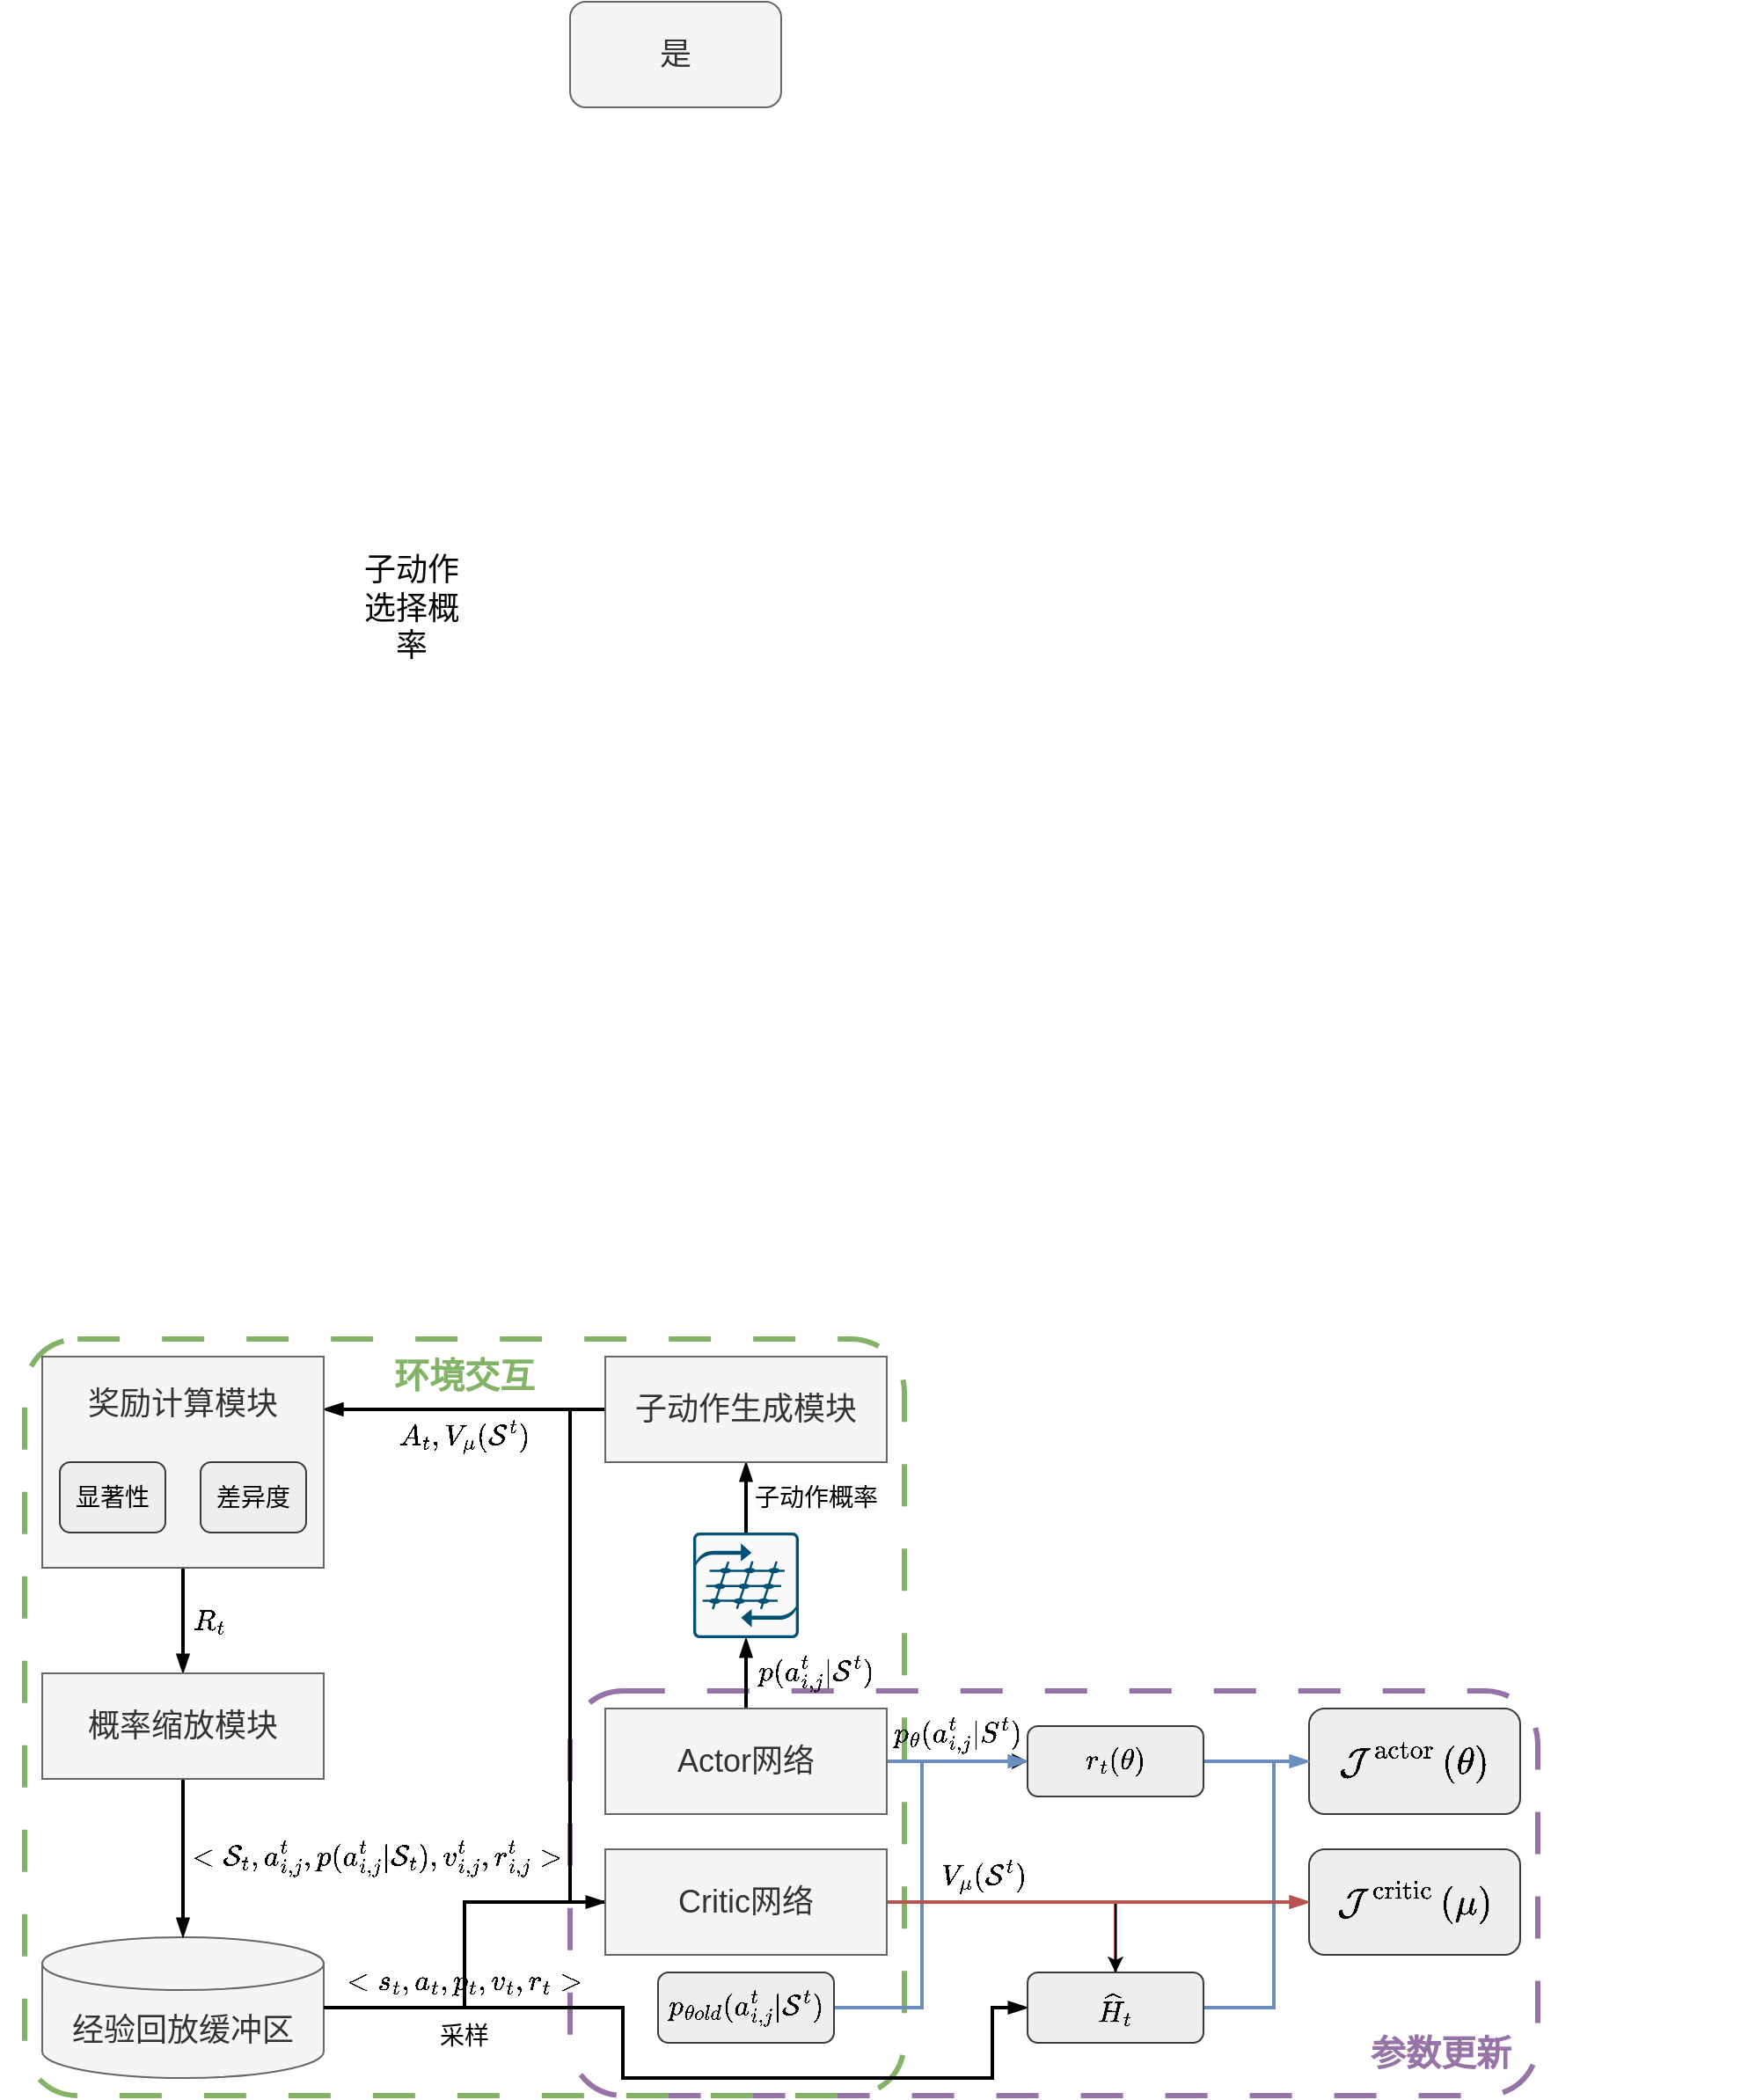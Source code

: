 <mxfile version="26.0.11">
  <diagram name="第 1 页" id="VzLskC3Nck2XnkHbNkGs">
    <mxGraphModel dx="1265" dy="964" grid="1" gridSize="10" guides="1" tooltips="1" connect="1" arrows="1" fold="1" page="1" pageScale="1" pageWidth="1169" pageHeight="827" math="1" shadow="0">
      <root>
        <mxCell id="0" />
        <mxCell id="1" parent="0" />
        <mxCell id="XG7Jk1dSR3eQzrkepQb0-47" value="" style="rounded=1;whiteSpace=wrap;html=1;strokeWidth=3;dashed=1;fillColor=none;strokeColor=#9673a6;arcSize=13;dashPattern=8 8;" vertex="1" parent="1">
          <mxGeometry x="380" y="1110" width="550" height="230" as="geometry" />
        </mxCell>
        <mxCell id="XG7Jk1dSR3eQzrkepQb0-48" value="" style="rounded=1;whiteSpace=wrap;html=1;strokeWidth=3;dashed=1;dashPattern=8 8;fillColor=none;strokeColor=#82b366;arcSize=7;" vertex="1" parent="1">
          <mxGeometry x="70" y="910" width="500" height="430" as="geometry" />
        </mxCell>
        <mxCell id="XG7Jk1dSR3eQzrkepQb0-38" style="edgeStyle=orthogonalEdgeStyle;rounded=0;orthogonalLoop=1;jettySize=auto;html=1;exitX=1;exitY=0.5;exitDx=0;exitDy=0;exitPerimeter=0;entryX=0;entryY=0.5;entryDx=0;entryDy=0;strokeWidth=2;endArrow=blockThin;endFill=1;" edge="1" parent="1" source="XG7Jk1dSR3eQzrkepQb0-1" target="XG7Jk1dSR3eQzrkepQb0-8">
          <mxGeometry relative="1" as="geometry">
            <Array as="points">
              <mxPoint x="410" y="1290" />
              <mxPoint x="410" y="1330" />
              <mxPoint x="620" y="1330" />
              <mxPoint x="620" y="1290" />
            </Array>
          </mxGeometry>
        </mxCell>
        <mxCell id="XG7Jk1dSR3eQzrkepQb0-24" value="$$p(a_{i,j}^t|\mathcal{S}^t)$$" style="text;html=1;align=center;verticalAlign=middle;whiteSpace=wrap;rounded=0;fontSize=14;" vertex="1" parent="1">
          <mxGeometry x="480" y="1080" width="80" height="40" as="geometry" />
        </mxCell>
        <mxCell id="XG7Jk1dSR3eQzrkepQb0-1" value="经验回放缓冲区" style="shape=cylinder3;whiteSpace=wrap;html=1;boundedLbl=1;backgroundOutline=1;size=15;fillColor=#f5f5f5;fontColor=#333333;strokeColor=#666666;fontSize=18;" vertex="1" parent="1">
          <mxGeometry x="80" y="1250" width="160" height="80" as="geometry" />
        </mxCell>
        <mxCell id="XG7Jk1dSR3eQzrkepQb0-31" value="" style="edgeStyle=orthogonalEdgeStyle;rounded=0;orthogonalLoop=1;jettySize=auto;html=1;strokeWidth=2;endArrow=blockThin;endFill=1;" edge="1" parent="1" source="XG7Jk1dSR3eQzrkepQb0-2" target="XG7Jk1dSR3eQzrkepQb0-4">
          <mxGeometry relative="1" as="geometry" />
        </mxCell>
        <mxCell id="XG7Jk1dSR3eQzrkepQb0-28" value="" style="edgeStyle=orthogonalEdgeStyle;rounded=0;orthogonalLoop=1;jettySize=auto;html=1;" edge="1" parent="1" source="XG7Jk1dSR3eQzrkepQb0-2" target="XG7Jk1dSR3eQzrkepQb0-9">
          <mxGeometry relative="1" as="geometry" />
        </mxCell>
        <mxCell id="XG7Jk1dSR3eQzrkepQb0-29" value="&lt;span style=&quot;color: rgb(0, 0, 0); font-family: Helvetica; font-style: normal; font-variant-ligatures: normal; font-variant-caps: normal; font-weight: 400; letter-spacing: normal; orphans: 2; text-align: center; text-indent: 0px; text-transform: none; widows: 2; word-spacing: 0px; -webkit-text-stroke-width: 0px; white-space: normal; background-color: rgb(251, 251, 251); text-decoration-thickness: initial; text-decoration-style: initial; text-decoration-color: initial; float: none; display: inline !important;&quot;&gt;子动作概率&lt;/span&gt;" style="text;html=1;align=center;verticalAlign=middle;whiteSpace=wrap;rounded=0;fontSize=14;" vertex="1" parent="1">
          <mxGeometry x="480" y="980" width="80" height="40" as="geometry" />
        </mxCell>
        <mxCell id="XG7Jk1dSR3eQzrkepQb0-43" style="edgeStyle=orthogonalEdgeStyle;rounded=0;orthogonalLoop=1;jettySize=auto;html=1;exitX=1;exitY=0.5;exitDx=0;exitDy=0;entryX=0;entryY=0.5;entryDx=0;entryDy=0;fillColor=#dae8fc;strokeColor=#6c8ebf;strokeWidth=2;endArrow=blockThin;endFill=1;" edge="1" parent="1" source="XG7Jk1dSR3eQzrkepQb0-2" target="XG7Jk1dSR3eQzrkepQb0-9">
          <mxGeometry relative="1" as="geometry">
            <Array as="points">
              <mxPoint x="570" y="1150" />
              <mxPoint x="570" y="1150" />
            </Array>
          </mxGeometry>
        </mxCell>
        <mxCell id="XG7Jk1dSR3eQzrkepQb0-22" style="edgeStyle=orthogonalEdgeStyle;rounded=0;orthogonalLoop=1;jettySize=auto;html=1;exitX=1;exitY=0.5;exitDx=0;exitDy=0;exitPerimeter=0;entryX=0;entryY=0.5;entryDx=0;entryDy=0;strokeWidth=2;endArrow=blockThin;endFill=1;" edge="1" parent="1" source="XG7Jk1dSR3eQzrkepQb0-1" target="XG7Jk1dSR3eQzrkepQb0-11">
          <mxGeometry relative="1" as="geometry">
            <mxPoint x="290" y="1380" as="targetPoint" />
          </mxGeometry>
        </mxCell>
        <mxCell id="XG7Jk1dSR3eQzrkepQb0-26" value="$$R_{t}$$" style="text;html=1;align=center;verticalAlign=middle;whiteSpace=wrap;rounded=0;fontSize=14;" vertex="1" parent="1">
          <mxGeometry x="160" y="1050" width="30" height="40" as="geometry" />
        </mxCell>
        <mxCell id="XG7Jk1dSR3eQzrkepQb0-2" value="Actor网络" style="rounded=0;whiteSpace=wrap;html=1;fillColor=#f5f5f5;fontColor=#333333;strokeColor=#666666;fontSize=18;" vertex="1" parent="1">
          <mxGeometry x="400" y="1120" width="160" height="60" as="geometry" />
        </mxCell>
        <mxCell id="XG7Jk1dSR3eQzrkepQb0-30" value="" style="edgeStyle=orthogonalEdgeStyle;rounded=0;orthogonalLoop=1;jettySize=auto;html=1;strokeWidth=2;endArrow=blockThin;endFill=1;" edge="1" parent="1" source="XG7Jk1dSR3eQzrkepQb0-4" target="XG7Jk1dSR3eQzrkepQb0-12">
          <mxGeometry relative="1" as="geometry" />
        </mxCell>
        <mxCell id="XG7Jk1dSR3eQzrkepQb0-3" value="是" style="rounded=1;whiteSpace=wrap;html=1;fillColor=#f5f5f5;strokeColor=#666666;fontColor=#333333;fontSize=18;" vertex="1" parent="1">
          <mxGeometry x="380" y="150" width="120" height="60" as="geometry" />
        </mxCell>
        <mxCell id="XG7Jk1dSR3eQzrkepQb0-33" value="$$A_t,V_\mu(\mathcal{S}^t)$$" style="text;html=1;align=center;verticalAlign=middle;whiteSpace=wrap;rounded=0;fontSize=14;" vertex="1" parent="1">
          <mxGeometry x="280" y="950" width="80" height="30" as="geometry" />
        </mxCell>
        <mxCell id="XG7Jk1dSR3eQzrkepQb0-4" value="" style="sketch=0;points=[[0.015,0.015,0],[0.985,0.015,0],[0.985,0.985,0],[0.015,0.985,0],[0.25,0,0],[0.5,0,0],[0.75,0,0],[1,0.25,0],[1,0.5,0],[1,0.75,0],[0.75,1,0],[0.5,1,0],[0.25,1,0],[0,0.75,0],[0,0.5,0],[0,0.25,0]];verticalLabelPosition=bottom;html=1;verticalAlign=top;aspect=fixed;align=center;pointerEvents=1;shape=mxgraph.cisco19.rect;prIcon=virtual_matrix_switch;fillColor=#FAFAFA;strokeColor=#005073;fontSize=18;" vertex="1" parent="1">
          <mxGeometry x="450" y="1020" width="60" height="60" as="geometry" />
        </mxCell>
        <mxCell id="XG7Jk1dSR3eQzrkepQb0-40" value="$$p_\theta(a_{i,j}^t|S^t)$$" style="text;html=1;align=center;verticalAlign=middle;whiteSpace=wrap;rounded=0;fontSize=14;" vertex="1" parent="1">
          <mxGeometry x="560" y="1120" width="80" height="30" as="geometry" />
        </mxCell>
        <mxCell id="XG7Jk1dSR3eQzrkepQb0-44" style="edgeStyle=orthogonalEdgeStyle;rounded=0;orthogonalLoop=1;jettySize=auto;html=1;exitX=1;exitY=0.5;exitDx=0;exitDy=0;entryX=0;entryY=0.5;entryDx=0;entryDy=0;fillColor=#dae8fc;strokeColor=#6c8ebf;strokeWidth=2;endArrow=blockThin;endFill=1;" edge="1" parent="1" source="XG7Jk1dSR3eQzrkepQb0-5" target="XG7Jk1dSR3eQzrkepQb0-9">
          <mxGeometry relative="1" as="geometry">
            <Array as="points">
              <mxPoint x="580" y="1290" />
              <mxPoint x="580" y="1150" />
            </Array>
          </mxGeometry>
        </mxCell>
        <mxCell id="XG7Jk1dSR3eQzrkepQb0-49" value="环境交互" style="text;html=1;align=center;verticalAlign=middle;whiteSpace=wrap;rounded=0;fontSize=20;fontStyle=1;fontColor=light-dark(#82b367, #ededed);" vertex="1" parent="1">
          <mxGeometry x="270" y="910" width="100" height="40" as="geometry" />
        </mxCell>
        <mxCell id="XG7Jk1dSR3eQzrkepQb0-5" value="$$p_{\theta old}(a_{i,j}^t|\mathcal{S}^t)$$" style="rounded=1;whiteSpace=wrap;html=1;fillColor=#eeeeee;strokeColor=#36393d;fontSize=14;" vertex="1" parent="1">
          <mxGeometry x="430" y="1270" width="100" height="40" as="geometry" />
        </mxCell>
        <mxCell id="XG7Jk1dSR3eQzrkepQb0-7" value="$$\mathcal{J}^{\mathrm{actor}}\left(\theta\right)$$" style="rounded=1;whiteSpace=wrap;html=1;fillColor=#eeeeee;strokeColor=#36393d;fontSize=18;" vertex="1" parent="1">
          <mxGeometry x="800" y="1120" width="120" height="60" as="geometry" />
        </mxCell>
        <mxCell id="XG7Jk1dSR3eQzrkepQb0-50" value="参数更新" style="text;html=1;align=center;verticalAlign=middle;whiteSpace=wrap;rounded=0;fontSize=20;fontStyle=1;fillColor=none;strokeColor=none;fontColor=light-dark(#9774a6, #ededed);" vertex="1" parent="1">
          <mxGeometry x="830" y="1300" width="90" height="30" as="geometry" />
        </mxCell>
        <mxCell id="XG7Jk1dSR3eQzrkepQb0-41" style="edgeStyle=orthogonalEdgeStyle;rounded=0;orthogonalLoop=1;jettySize=auto;html=1;exitX=1;exitY=0.5;exitDx=0;exitDy=0;entryX=0;entryY=0.5;entryDx=0;entryDy=0;strokeWidth=2;fillColor=#dae8fc;strokeColor=#6c8ebf;endArrow=blockThin;endFill=1;" edge="1" parent="1" source="XG7Jk1dSR3eQzrkepQb0-8" target="XG7Jk1dSR3eQzrkepQb0-7">
          <mxGeometry relative="1" as="geometry">
            <Array as="points">
              <mxPoint x="780" y="1290" />
              <mxPoint x="780" y="1150" />
            </Array>
          </mxGeometry>
        </mxCell>
        <mxCell id="XG7Jk1dSR3eQzrkepQb0-45" style="edgeStyle=orthogonalEdgeStyle;rounded=0;orthogonalLoop=1;jettySize=auto;html=1;exitX=0.5;exitY=0;exitDx=0;exitDy=0;entryX=0;entryY=0.5;entryDx=0;entryDy=0;fillColor=#f8cecc;strokeColor=#b85450;strokeWidth=2;endArrow=blockThin;endFill=1;" edge="1" parent="1" source="XG7Jk1dSR3eQzrkepQb0-8" target="XG7Jk1dSR3eQzrkepQb0-10">
          <mxGeometry relative="1" as="geometry">
            <Array as="points">
              <mxPoint x="690" y="1230" />
            </Array>
          </mxGeometry>
        </mxCell>
        <mxCell id="XG7Jk1dSR3eQzrkepQb0-42" style="edgeStyle=orthogonalEdgeStyle;rounded=0;orthogonalLoop=1;jettySize=auto;html=1;exitX=1;exitY=0.5;exitDx=0;exitDy=0;entryX=0;entryY=0.5;entryDx=0;entryDy=0;fillColor=#dae8fc;strokeColor=#6c8ebf;strokeWidth=2;endArrow=blockThin;endFill=1;" edge="1" parent="1" source="XG7Jk1dSR3eQzrkepQb0-9" target="XG7Jk1dSR3eQzrkepQb0-7">
          <mxGeometry relative="1" as="geometry" />
        </mxCell>
        <mxCell id="XG7Jk1dSR3eQzrkepQb0-8" value="$$\widehat{H}_t$$" style="rounded=1;whiteSpace=wrap;html=1;fillColor=#eeeeee;strokeColor=#36393d;fontSize=14;" vertex="1" parent="1">
          <mxGeometry x="640" y="1270" width="100" height="40" as="geometry" />
        </mxCell>
        <mxCell id="XG7Jk1dSR3eQzrkepQb0-9" value="$$r_{t}(\theta)$$" style="rounded=1;whiteSpace=wrap;html=1;fillColor=#eeeeee;strokeColor=#36393d;fontSize=14;" vertex="1" parent="1">
          <mxGeometry x="640" y="1130" width="100" height="40" as="geometry" />
        </mxCell>
        <mxCell id="XG7Jk1dSR3eQzrkepQb0-10" value="$$\mathcal{J}^{\mathrm{critic}}\left(\mu\right)$$" style="rounded=1;whiteSpace=wrap;html=1;fillColor=#eeeeee;strokeColor=#36393d;fontSize=18;" vertex="1" parent="1">
          <mxGeometry x="800" y="1200" width="120" height="60" as="geometry" />
        </mxCell>
        <mxCell id="XG7Jk1dSR3eQzrkepQb0-34" style="edgeStyle=orthogonalEdgeStyle;rounded=0;orthogonalLoop=1;jettySize=auto;html=1;exitX=0;exitY=0.5;exitDx=0;exitDy=0;entryX=1;entryY=0.25;entryDx=0;entryDy=0;strokeWidth=2;endArrow=blockThin;endFill=1;" edge="1" parent="1" source="XG7Jk1dSR3eQzrkepQb0-11" target="XG7Jk1dSR3eQzrkepQb0-14">
          <mxGeometry relative="1" as="geometry">
            <Array as="points">
              <mxPoint x="380" y="1230" />
              <mxPoint x="380" y="950" />
            </Array>
          </mxGeometry>
        </mxCell>
        <mxCell id="XG7Jk1dSR3eQzrkepQb0-27" value="" style="edgeStyle=orthogonalEdgeStyle;rounded=0;orthogonalLoop=1;jettySize=auto;html=1;" edge="1" parent="1" source="XG7Jk1dSR3eQzrkepQb0-11" target="XG7Jk1dSR3eQzrkepQb0-8">
          <mxGeometry relative="1" as="geometry" />
        </mxCell>
        <mxCell id="XG7Jk1dSR3eQzrkepQb0-46" style="edgeStyle=orthogonalEdgeStyle;rounded=0;orthogonalLoop=1;jettySize=auto;html=1;exitX=1;exitY=0.5;exitDx=0;exitDy=0;entryX=0;entryY=0.5;entryDx=0;entryDy=0;fillColor=#f8cecc;strokeColor=#b85450;strokeWidth=2;endArrow=blockThin;endFill=1;" edge="1" parent="1" source="XG7Jk1dSR3eQzrkepQb0-11" target="XG7Jk1dSR3eQzrkepQb0-10">
          <mxGeometry relative="1" as="geometry" />
        </mxCell>
        <mxCell id="XG7Jk1dSR3eQzrkepQb0-11" value="Critic网络" style="rounded=0;whiteSpace=wrap;html=1;fillColor=#f5f5f5;fontColor=#333333;strokeColor=#666666;fontSize=18;" vertex="1" parent="1">
          <mxGeometry x="400" y="1200" width="160" height="60" as="geometry" />
        </mxCell>
        <mxCell id="XG7Jk1dSR3eQzrkepQb0-32" style="edgeStyle=orthogonalEdgeStyle;rounded=0;orthogonalLoop=1;jettySize=auto;html=1;exitX=0;exitY=0.5;exitDx=0;exitDy=0;entryX=1;entryY=0.25;entryDx=0;entryDy=0;strokeWidth=2;endArrow=blockThin;endFill=1;" edge="1" parent="1" source="XG7Jk1dSR3eQzrkepQb0-12" target="XG7Jk1dSR3eQzrkepQb0-14">
          <mxGeometry relative="1" as="geometry" />
        </mxCell>
        <mxCell id="XG7Jk1dSR3eQzrkepQb0-12" value="子动作生成模块" style="rounded=0;whiteSpace=wrap;html=1;fillColor=#f5f5f5;strokeColor=#666666;fontSize=18;fontColor=#333333;" vertex="1" parent="1">
          <mxGeometry x="400" y="920" width="160" height="60" as="geometry" />
        </mxCell>
        <mxCell id="XG7Jk1dSR3eQzrkepQb0-23" value="" style="edgeStyle=orthogonalEdgeStyle;rounded=0;orthogonalLoop=1;jettySize=auto;html=1;strokeWidth=2;endArrow=blockThin;endFill=1;" edge="1" parent="1" source="XG7Jk1dSR3eQzrkepQb0-14" target="XG7Jk1dSR3eQzrkepQb0-16">
          <mxGeometry relative="1" as="geometry" />
        </mxCell>
        <mxCell id="XG7Jk1dSR3eQzrkepQb0-13" value="子动作选择概率" style="text;html=1;align=center;verticalAlign=middle;whiteSpace=wrap;rounded=0;fontSize=18;" vertex="1" parent="1">
          <mxGeometry x="260" y="480" width="60" height="30" as="geometry" />
        </mxCell>
        <mxCell id="XG7Jk1dSR3eQzrkepQb0-14" value="奖励计算模块&lt;div&gt;&lt;br&gt;&lt;div&gt;&lt;br&gt;&lt;/div&gt;&lt;div&gt;&lt;br&gt;&lt;/div&gt;&lt;/div&gt;" style="rounded=0;whiteSpace=wrap;html=1;fillColor=#f5f5f5;fontColor=#333333;strokeColor=#666666;fontSize=18;" vertex="1" parent="1">
          <mxGeometry x="80" y="920" width="160" height="120" as="geometry" />
        </mxCell>
        <mxCell id="XG7Jk1dSR3eQzrkepQb0-15" value="$$&amp;lt;\mathcal{S}_t,a_{i,j}^t,p(a_{i,j}^t|\mathcal{S}_t),v_{i,j}^t,r_{i,j}^t&amp;gt;$$" style="text;html=1;align=center;verticalAlign=middle;whiteSpace=wrap;rounded=0;fontSize=14;" vertex="1" parent="1">
          <mxGeometry x="160" y="1180" width="220" height="50" as="geometry" />
        </mxCell>
        <mxCell id="XG7Jk1dSR3eQzrkepQb0-20" value="" style="edgeStyle=orthogonalEdgeStyle;rounded=0;orthogonalLoop=1;jettySize=auto;html=1;strokeWidth=2;endArrow=blockThin;endFill=1;" edge="1" parent="1" source="XG7Jk1dSR3eQzrkepQb0-16" target="XG7Jk1dSR3eQzrkepQb0-1">
          <mxGeometry relative="1" as="geometry" />
        </mxCell>
        <mxCell id="XG7Jk1dSR3eQzrkepQb0-16" value="概率缩放模块" style="rounded=0;whiteSpace=wrap;html=1;fillColor=#f5f5f5;fontColor=#333333;strokeColor=#666666;fontSize=18;" vertex="1" parent="1">
          <mxGeometry x="80" y="1100" width="160" height="60" as="geometry" />
        </mxCell>
        <mxCell id="XG7Jk1dSR3eQzrkepQb0-17" value="显著性" style="rounded=1;whiteSpace=wrap;html=1;fillColor=#eeeeee;strokeColor=#36393d;fontSize=14;" vertex="1" parent="1">
          <mxGeometry x="90" y="980" width="60" height="40" as="geometry" />
        </mxCell>
        <mxCell id="XG7Jk1dSR3eQzrkepQb0-18" value="差异度" style="rounded=1;whiteSpace=wrap;html=1;fillColor=#eeeeee;strokeColor=#36393d;fontSize=14;" vertex="1" parent="1">
          <mxGeometry x="170" y="980" width="60" height="40" as="geometry" />
        </mxCell>
        <mxCell id="XG7Jk1dSR3eQzrkepQb0-19" value="$$V_\mu(\mathcal{S}^t)$$" style="text;html=1;align=center;verticalAlign=middle;whiteSpace=wrap;rounded=0;fontSize=14;" vertex="1" parent="1">
          <mxGeometry x="590" y="1200" width="50" height="30" as="geometry" />
        </mxCell>
        <mxCell id="XG7Jk1dSR3eQzrkepQb0-21" value="$$&amp;lt;s_t,a_t,p_t,v_t,r_t&amp;gt;$$" style="text;html=1;align=center;verticalAlign=middle;whiteSpace=wrap;rounded=0;fontSize=14;" vertex="1" parent="1">
          <mxGeometry x="250" y="1260" width="140" height="30" as="geometry" />
        </mxCell>
        <mxCell id="XG7Jk1dSR3eQzrkepQb0-25" value="采样" style="text;html=1;align=center;verticalAlign=middle;whiteSpace=wrap;rounded=0;fontSize=14;" vertex="1" parent="1">
          <mxGeometry x="290" y="1291" width="60" height="30" as="geometry" />
        </mxCell>
      </root>
    </mxGraphModel>
  </diagram>
</mxfile>
